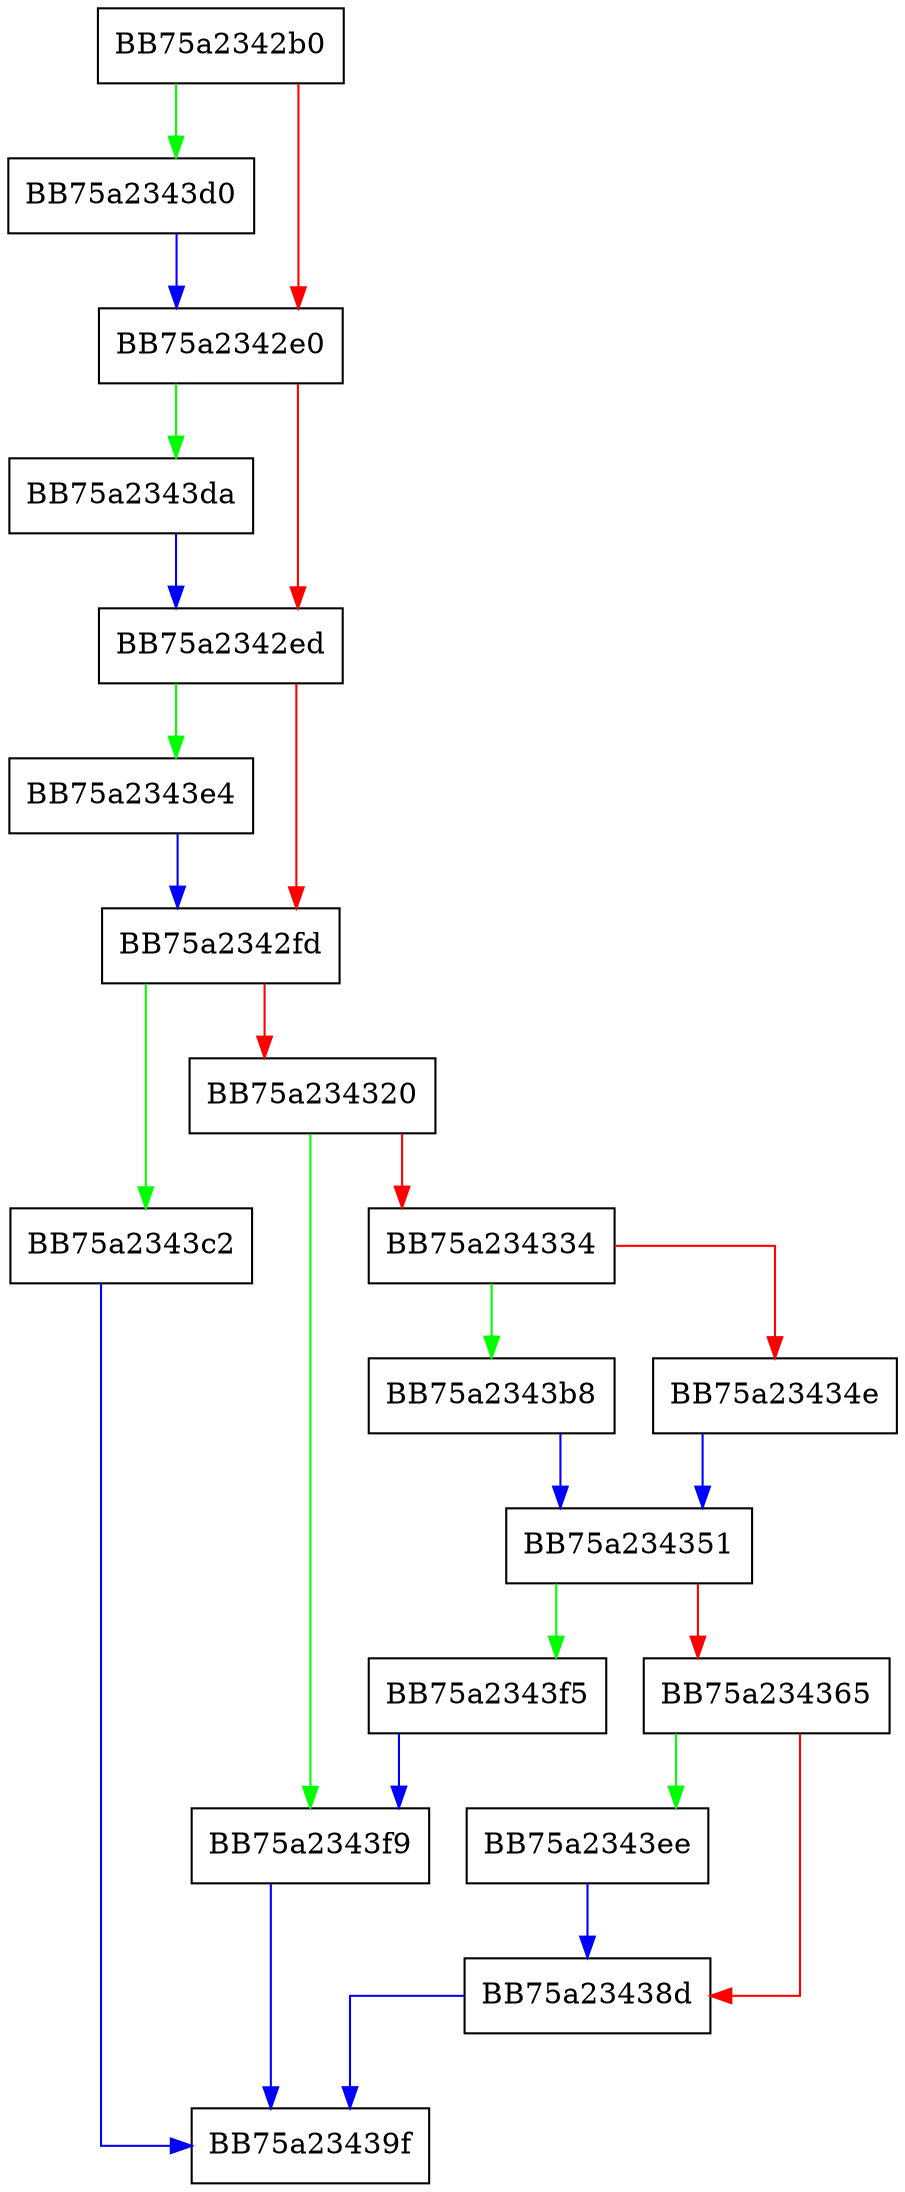 digraph alloc_global_exepage {
  node [shape="box"];
  graph [splines=ortho];
  BB75a2342b0 -> BB75a2343d0 [color="green"];
  BB75a2342b0 -> BB75a2342e0 [color="red"];
  BB75a2342e0 -> BB75a2343da [color="green"];
  BB75a2342e0 -> BB75a2342ed [color="red"];
  BB75a2342ed -> BB75a2343e4 [color="green"];
  BB75a2342ed -> BB75a2342fd [color="red"];
  BB75a2342fd -> BB75a2343c2 [color="green"];
  BB75a2342fd -> BB75a234320 [color="red"];
  BB75a234320 -> BB75a2343f9 [color="green"];
  BB75a234320 -> BB75a234334 [color="red"];
  BB75a234334 -> BB75a2343b8 [color="green"];
  BB75a234334 -> BB75a23434e [color="red"];
  BB75a23434e -> BB75a234351 [color="blue"];
  BB75a234351 -> BB75a2343f5 [color="green"];
  BB75a234351 -> BB75a234365 [color="red"];
  BB75a234365 -> BB75a2343ee [color="green"];
  BB75a234365 -> BB75a23438d [color="red"];
  BB75a23438d -> BB75a23439f [color="blue"];
  BB75a2343b8 -> BB75a234351 [color="blue"];
  BB75a2343c2 -> BB75a23439f [color="blue"];
  BB75a2343d0 -> BB75a2342e0 [color="blue"];
  BB75a2343da -> BB75a2342ed [color="blue"];
  BB75a2343e4 -> BB75a2342fd [color="blue"];
  BB75a2343ee -> BB75a23438d [color="blue"];
  BB75a2343f5 -> BB75a2343f9 [color="blue"];
  BB75a2343f9 -> BB75a23439f [color="blue"];
}